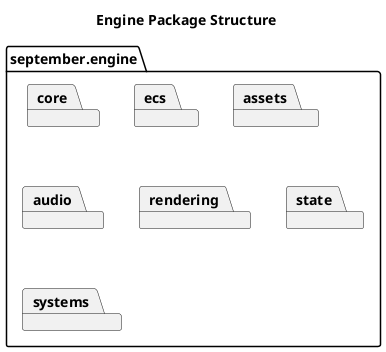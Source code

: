 @startuml
title Engine Package Structure

package "september.engine" {
  package "core"
  package "ecs"
  package "assets"
  package "audio"
  package "rendering"
  package "state"
  package "systems"
}

@enduml
